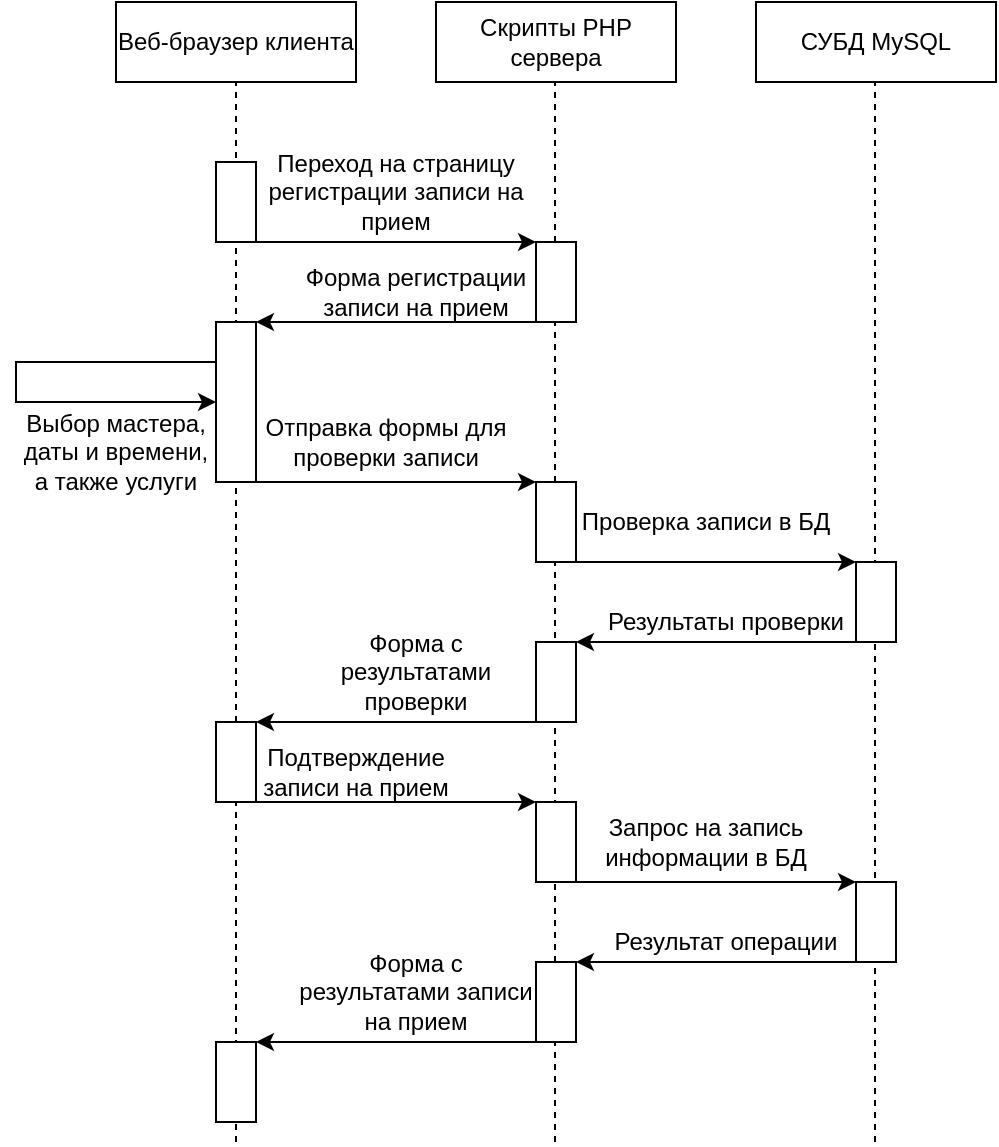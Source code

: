 <mxfile version="22.1.18" type="device">
  <diagram id="JmZtszyz9nQzbbzVooi8" name="Page-1">
    <mxGraphModel dx="1434" dy="839" grid="1" gridSize="10" guides="1" tooltips="1" connect="1" arrows="1" fold="1" page="1" pageScale="1" pageWidth="827" pageHeight="1169" math="0" shadow="0">
      <root>
        <mxCell id="0" />
        <mxCell id="1" parent="0" />
        <mxCell id="axCCLgns9kOKdwcs6-Ru-57" value="" style="endArrow=none;dashed=1;html=1;rounded=0;entryX=0.5;entryY=1;entryDx=0;entryDy=0;" edge="1" parent="1">
          <mxGeometry width="50" height="50" relative="1" as="geometry">
            <mxPoint x="509.5" y="610" as="sourcePoint" />
            <mxPoint x="509.5" y="80" as="targetPoint" />
          </mxGeometry>
        </mxCell>
        <mxCell id="axCCLgns9kOKdwcs6-Ru-56" value="" style="endArrow=none;dashed=1;html=1;rounded=0;entryX=0.5;entryY=1;entryDx=0;entryDy=0;" edge="1" parent="1">
          <mxGeometry width="50" height="50" relative="1" as="geometry">
            <mxPoint x="349.5" y="610" as="sourcePoint" />
            <mxPoint x="349.5" y="80" as="targetPoint" />
          </mxGeometry>
        </mxCell>
        <mxCell id="axCCLgns9kOKdwcs6-Ru-55" value="" style="endArrow=none;dashed=1;html=1;rounded=0;entryX=0.5;entryY=1;entryDx=0;entryDy=0;" edge="1" parent="1" target="axCCLgns9kOKdwcs6-Ru-13">
          <mxGeometry width="50" height="50" relative="1" as="geometry">
            <mxPoint x="190" y="610" as="sourcePoint" />
            <mxPoint x="100" y="120" as="targetPoint" />
          </mxGeometry>
        </mxCell>
        <mxCell id="axCCLgns9kOKdwcs6-Ru-13" value="Веб-браузер клиента" style="rounded=0;whiteSpace=wrap;html=1;" vertex="1" parent="1">
          <mxGeometry x="130" y="40" width="120" height="40" as="geometry" />
        </mxCell>
        <mxCell id="axCCLgns9kOKdwcs6-Ru-16" value="Скрипты PHP сервера" style="rounded=0;whiteSpace=wrap;html=1;" vertex="1" parent="1">
          <mxGeometry x="290" y="40" width="120" height="40" as="geometry" />
        </mxCell>
        <mxCell id="axCCLgns9kOKdwcs6-Ru-17" value="СУБД MySQL" style="rounded=0;whiteSpace=wrap;html=1;" vertex="1" parent="1">
          <mxGeometry x="450" y="40" width="120" height="40" as="geometry" />
        </mxCell>
        <mxCell id="axCCLgns9kOKdwcs6-Ru-21" style="rounded=0;orthogonalLoop=1;jettySize=auto;html=1;exitX=1;exitY=1;exitDx=0;exitDy=0;entryX=0;entryY=0;entryDx=0;entryDy=0;" edge="1" parent="1" source="axCCLgns9kOKdwcs6-Ru-18" target="axCCLgns9kOKdwcs6-Ru-20">
          <mxGeometry relative="1" as="geometry" />
        </mxCell>
        <mxCell id="axCCLgns9kOKdwcs6-Ru-18" value="" style="rounded=0;whiteSpace=wrap;html=1;" vertex="1" parent="1">
          <mxGeometry x="180" y="120" width="20" height="40" as="geometry" />
        </mxCell>
        <mxCell id="axCCLgns9kOKdwcs6-Ru-20" value="" style="rounded=0;whiteSpace=wrap;html=1;" vertex="1" parent="1">
          <mxGeometry x="340" y="160" width="20" height="40" as="geometry" />
        </mxCell>
        <mxCell id="axCCLgns9kOKdwcs6-Ru-22" value="Переход на страницу регистрации записи на прием" style="text;html=1;strokeColor=none;fillColor=none;align=center;verticalAlign=middle;whiteSpace=wrap;rounded=0;" vertex="1" parent="1">
          <mxGeometry x="200" y="110" width="140" height="50" as="geometry" />
        </mxCell>
        <mxCell id="axCCLgns9kOKdwcs6-Ru-30" style="rounded=0;orthogonalLoop=1;jettySize=auto;html=1;exitX=1;exitY=1;exitDx=0;exitDy=0;entryX=0;entryY=0;entryDx=0;entryDy=0;" edge="1" parent="1" source="axCCLgns9kOKdwcs6-Ru-24" target="axCCLgns9kOKdwcs6-Ru-29">
          <mxGeometry relative="1" as="geometry" />
        </mxCell>
        <mxCell id="axCCLgns9kOKdwcs6-Ru-24" value="" style="rounded=0;whiteSpace=wrap;html=1;" vertex="1" parent="1">
          <mxGeometry x="180" y="200" width="20" height="80" as="geometry" />
        </mxCell>
        <mxCell id="axCCLgns9kOKdwcs6-Ru-25" value="" style="endArrow=classic;html=1;rounded=0;exitX=0;exitY=1;exitDx=0;exitDy=0;entryX=1;entryY=0;entryDx=0;entryDy=0;" edge="1" parent="1" source="axCCLgns9kOKdwcs6-Ru-20" target="axCCLgns9kOKdwcs6-Ru-24">
          <mxGeometry width="50" height="50" relative="1" as="geometry">
            <mxPoint x="270" y="350" as="sourcePoint" />
            <mxPoint x="320" y="300" as="targetPoint" />
          </mxGeometry>
        </mxCell>
        <mxCell id="axCCLgns9kOKdwcs6-Ru-26" value="Форма регистрации записи на прием" style="text;html=1;strokeColor=none;fillColor=none;align=center;verticalAlign=middle;whiteSpace=wrap;rounded=0;" vertex="1" parent="1">
          <mxGeometry x="220" y="170" width="120" height="30" as="geometry" />
        </mxCell>
        <mxCell id="axCCLgns9kOKdwcs6-Ru-27" value="Выбор мастера, даты и времени, а также услуги" style="text;html=1;strokeColor=none;fillColor=none;align=center;verticalAlign=middle;whiteSpace=wrap;rounded=0;" vertex="1" parent="1">
          <mxGeometry x="80" y="240" width="100" height="50" as="geometry" />
        </mxCell>
        <mxCell id="axCCLgns9kOKdwcs6-Ru-28" style="edgeStyle=orthogonalEdgeStyle;rounded=0;orthogonalLoop=1;jettySize=auto;html=1;exitX=0;exitY=0.25;exitDx=0;exitDy=0;entryX=0;entryY=0.5;entryDx=0;entryDy=0;" edge="1" parent="1" source="axCCLgns9kOKdwcs6-Ru-24" target="axCCLgns9kOKdwcs6-Ru-24">
          <mxGeometry relative="1" as="geometry">
            <Array as="points">
              <mxPoint x="80" y="220" />
              <mxPoint x="80" y="240" />
            </Array>
          </mxGeometry>
        </mxCell>
        <mxCell id="axCCLgns9kOKdwcs6-Ru-33" style="rounded=0;orthogonalLoop=1;jettySize=auto;html=1;exitX=1;exitY=1;exitDx=0;exitDy=0;entryX=0;entryY=0;entryDx=0;entryDy=0;" edge="1" parent="1" source="axCCLgns9kOKdwcs6-Ru-29" target="axCCLgns9kOKdwcs6-Ru-32">
          <mxGeometry relative="1" as="geometry" />
        </mxCell>
        <mxCell id="axCCLgns9kOKdwcs6-Ru-29" value="" style="rounded=0;whiteSpace=wrap;html=1;" vertex="1" parent="1">
          <mxGeometry x="340" y="280" width="20" height="40" as="geometry" />
        </mxCell>
        <mxCell id="axCCLgns9kOKdwcs6-Ru-31" value="Отправка формы для проверки записи" style="text;html=1;strokeColor=none;fillColor=none;align=center;verticalAlign=middle;whiteSpace=wrap;rounded=0;" vertex="1" parent="1">
          <mxGeometry x="200" y="240" width="130" height="40" as="geometry" />
        </mxCell>
        <mxCell id="axCCLgns9kOKdwcs6-Ru-36" style="rounded=0;orthogonalLoop=1;jettySize=auto;html=1;exitX=0;exitY=1;exitDx=0;exitDy=0;entryX=1;entryY=0;entryDx=0;entryDy=0;" edge="1" parent="1" source="axCCLgns9kOKdwcs6-Ru-32" target="axCCLgns9kOKdwcs6-Ru-35">
          <mxGeometry relative="1" as="geometry" />
        </mxCell>
        <mxCell id="axCCLgns9kOKdwcs6-Ru-32" value="" style="rounded=0;whiteSpace=wrap;html=1;" vertex="1" parent="1">
          <mxGeometry x="500" y="320" width="20" height="40" as="geometry" />
        </mxCell>
        <mxCell id="axCCLgns9kOKdwcs6-Ru-34" value="Проверка записи в БД" style="text;html=1;strokeColor=none;fillColor=none;align=center;verticalAlign=middle;whiteSpace=wrap;rounded=0;" vertex="1" parent="1">
          <mxGeometry x="360" y="280" width="130" height="40" as="geometry" />
        </mxCell>
        <mxCell id="axCCLgns9kOKdwcs6-Ru-39" style="rounded=0;orthogonalLoop=1;jettySize=auto;html=1;exitX=0;exitY=1;exitDx=0;exitDy=0;entryX=1;entryY=0;entryDx=0;entryDy=0;" edge="1" parent="1" source="axCCLgns9kOKdwcs6-Ru-35" target="axCCLgns9kOKdwcs6-Ru-38">
          <mxGeometry relative="1" as="geometry" />
        </mxCell>
        <mxCell id="axCCLgns9kOKdwcs6-Ru-35" value="" style="rounded=0;whiteSpace=wrap;html=1;" vertex="1" parent="1">
          <mxGeometry x="340" y="360" width="20" height="40" as="geometry" />
        </mxCell>
        <mxCell id="axCCLgns9kOKdwcs6-Ru-37" value="Результаты проверки" style="text;html=1;strokeColor=none;fillColor=none;align=center;verticalAlign=middle;whiteSpace=wrap;rounded=0;" vertex="1" parent="1">
          <mxGeometry x="370" y="340" width="130" height="20" as="geometry" />
        </mxCell>
        <mxCell id="axCCLgns9kOKdwcs6-Ru-43" style="rounded=0;orthogonalLoop=1;jettySize=auto;html=1;exitX=1;exitY=1;exitDx=0;exitDy=0;entryX=0;entryY=0;entryDx=0;entryDy=0;" edge="1" parent="1" source="axCCLgns9kOKdwcs6-Ru-38" target="axCCLgns9kOKdwcs6-Ru-42">
          <mxGeometry relative="1" as="geometry" />
        </mxCell>
        <mxCell id="axCCLgns9kOKdwcs6-Ru-38" value="" style="rounded=0;whiteSpace=wrap;html=1;" vertex="1" parent="1">
          <mxGeometry x="180" y="400" width="20" height="40" as="geometry" />
        </mxCell>
        <mxCell id="axCCLgns9kOKdwcs6-Ru-41" value="Форма с результатами проверки" style="text;html=1;strokeColor=none;fillColor=none;align=center;verticalAlign=middle;whiteSpace=wrap;rounded=0;" vertex="1" parent="1">
          <mxGeometry x="220" y="350" width="120" height="50" as="geometry" />
        </mxCell>
        <mxCell id="axCCLgns9kOKdwcs6-Ru-46" style="rounded=0;orthogonalLoop=1;jettySize=auto;html=1;exitX=1;exitY=1;exitDx=0;exitDy=0;entryX=0;entryY=0;entryDx=0;entryDy=0;" edge="1" parent="1" source="axCCLgns9kOKdwcs6-Ru-42" target="axCCLgns9kOKdwcs6-Ru-45">
          <mxGeometry relative="1" as="geometry" />
        </mxCell>
        <mxCell id="axCCLgns9kOKdwcs6-Ru-42" value="" style="rounded=0;whiteSpace=wrap;html=1;" vertex="1" parent="1">
          <mxGeometry x="340" y="440" width="20" height="40" as="geometry" />
        </mxCell>
        <mxCell id="axCCLgns9kOKdwcs6-Ru-44" value="Подтверждение записи на прием" style="text;html=1;strokeColor=none;fillColor=none;align=center;verticalAlign=middle;whiteSpace=wrap;rounded=0;" vertex="1" parent="1">
          <mxGeometry x="200" y="410" width="100" height="30" as="geometry" />
        </mxCell>
        <mxCell id="axCCLgns9kOKdwcs6-Ru-49" style="rounded=0;orthogonalLoop=1;jettySize=auto;html=1;exitX=0;exitY=1;exitDx=0;exitDy=0;entryX=1;entryY=0;entryDx=0;entryDy=0;" edge="1" parent="1" source="axCCLgns9kOKdwcs6-Ru-45" target="axCCLgns9kOKdwcs6-Ru-48">
          <mxGeometry relative="1" as="geometry" />
        </mxCell>
        <mxCell id="axCCLgns9kOKdwcs6-Ru-45" value="" style="rounded=0;whiteSpace=wrap;html=1;" vertex="1" parent="1">
          <mxGeometry x="500" y="480" width="20" height="40" as="geometry" />
        </mxCell>
        <mxCell id="axCCLgns9kOKdwcs6-Ru-47" value="Запрос на запись информации в БД" style="text;html=1;strokeColor=none;fillColor=none;align=center;verticalAlign=middle;whiteSpace=wrap;rounded=0;" vertex="1" parent="1">
          <mxGeometry x="360" y="440" width="130" height="40" as="geometry" />
        </mxCell>
        <mxCell id="axCCLgns9kOKdwcs6-Ru-53" style="rounded=0;orthogonalLoop=1;jettySize=auto;html=1;exitX=0;exitY=1;exitDx=0;exitDy=0;entryX=1;entryY=0;entryDx=0;entryDy=0;" edge="1" parent="1" source="axCCLgns9kOKdwcs6-Ru-48" target="axCCLgns9kOKdwcs6-Ru-51">
          <mxGeometry relative="1" as="geometry" />
        </mxCell>
        <mxCell id="axCCLgns9kOKdwcs6-Ru-48" value="" style="rounded=0;whiteSpace=wrap;html=1;" vertex="1" parent="1">
          <mxGeometry x="340" y="520" width="20" height="40" as="geometry" />
        </mxCell>
        <mxCell id="axCCLgns9kOKdwcs6-Ru-50" value="Результат операции" style="text;html=1;strokeColor=none;fillColor=none;align=center;verticalAlign=middle;whiteSpace=wrap;rounded=0;" vertex="1" parent="1">
          <mxGeometry x="370" y="500" width="130" height="20" as="geometry" />
        </mxCell>
        <mxCell id="axCCLgns9kOKdwcs6-Ru-51" value="" style="rounded=0;whiteSpace=wrap;html=1;" vertex="1" parent="1">
          <mxGeometry x="180" y="560" width="20" height="40" as="geometry" />
        </mxCell>
        <mxCell id="axCCLgns9kOKdwcs6-Ru-54" value="Форма с результатами записи на прием" style="text;html=1;strokeColor=none;fillColor=none;align=center;verticalAlign=middle;whiteSpace=wrap;rounded=0;" vertex="1" parent="1">
          <mxGeometry x="220" y="510" width="120" height="50" as="geometry" />
        </mxCell>
      </root>
    </mxGraphModel>
  </diagram>
</mxfile>
